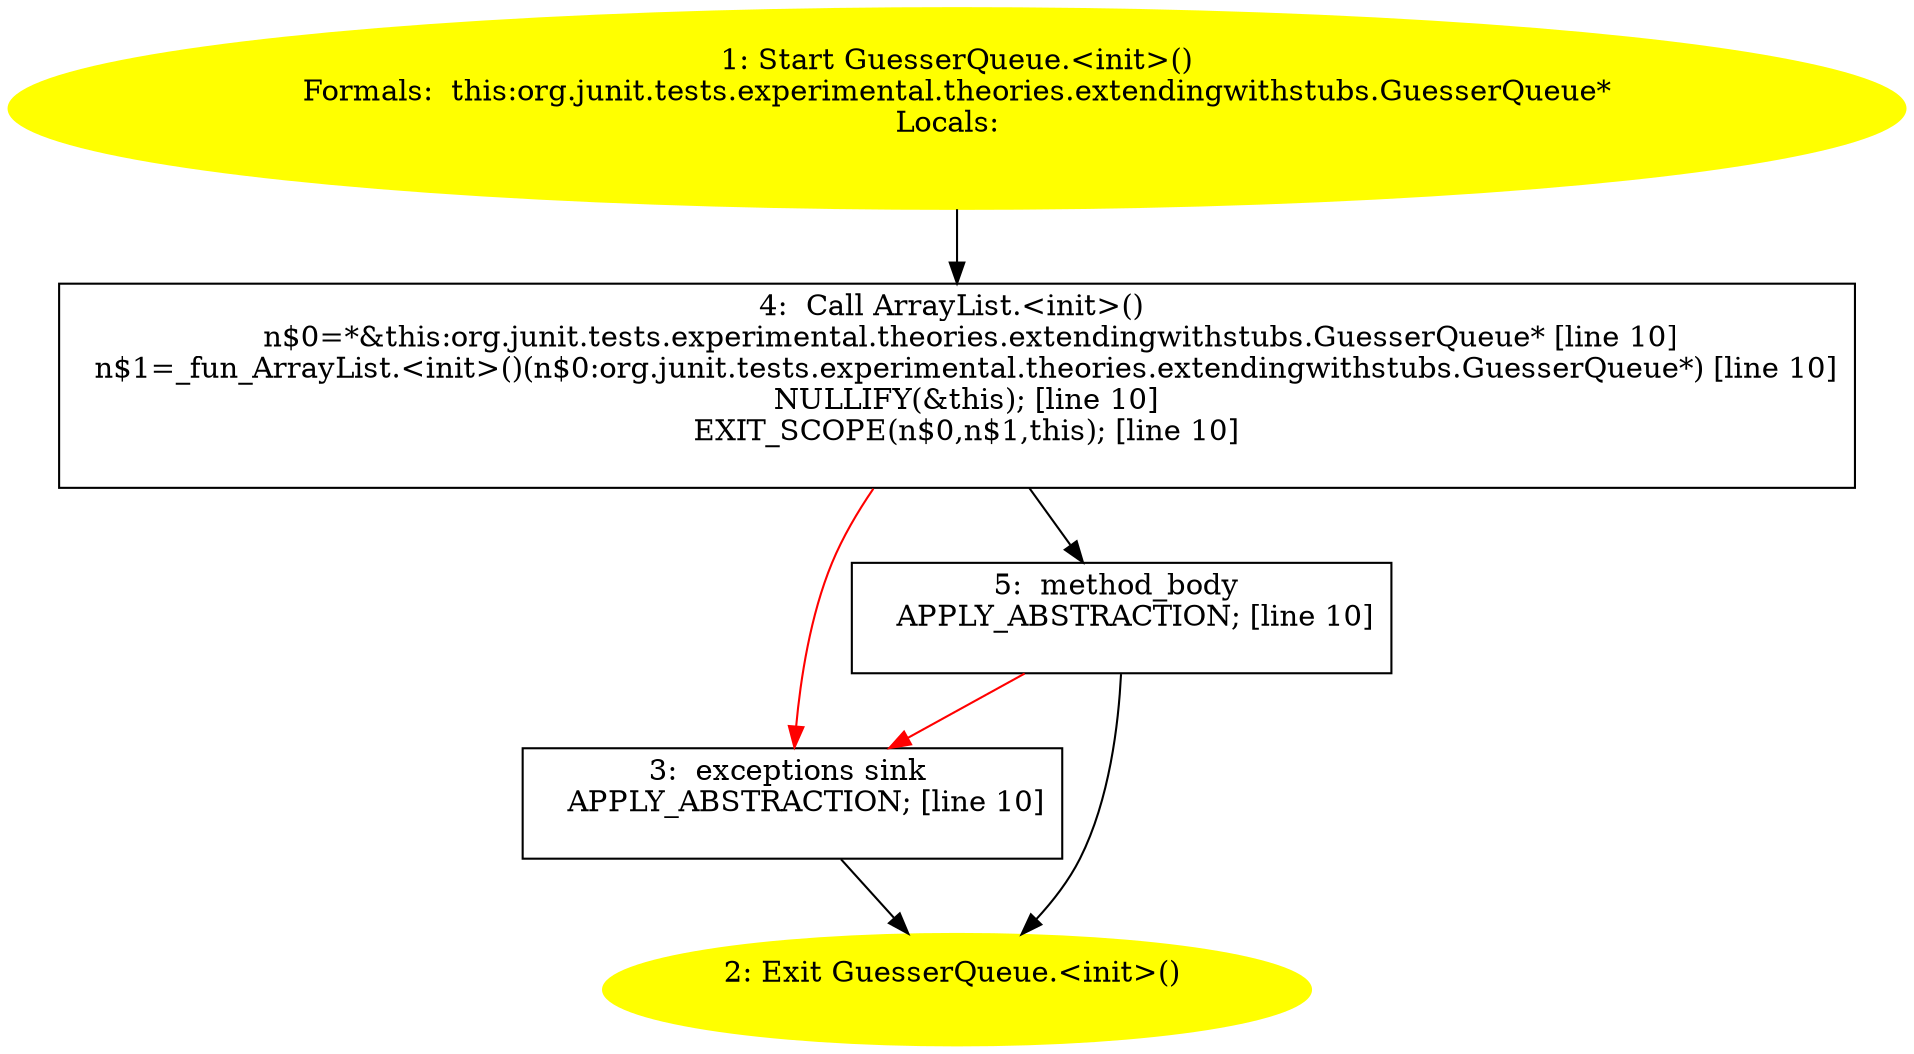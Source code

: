 /* @generated */
digraph cfg {
"org.junit.tests.experimental.theories.extendingwithstubs.GuesserQueue.<init>().6e257cd859fb4c17f128eb9755965cf2_1" [label="1: Start GuesserQueue.<init>()\nFormals:  this:org.junit.tests.experimental.theories.extendingwithstubs.GuesserQueue*\nLocals:  \n  " color=yellow style=filled]
	

	 "org.junit.tests.experimental.theories.extendingwithstubs.GuesserQueue.<init>().6e257cd859fb4c17f128eb9755965cf2_1" -> "org.junit.tests.experimental.theories.extendingwithstubs.GuesserQueue.<init>().6e257cd859fb4c17f128eb9755965cf2_4" ;
"org.junit.tests.experimental.theories.extendingwithstubs.GuesserQueue.<init>().6e257cd859fb4c17f128eb9755965cf2_2" [label="2: Exit GuesserQueue.<init>() \n  " color=yellow style=filled]
	

"org.junit.tests.experimental.theories.extendingwithstubs.GuesserQueue.<init>().6e257cd859fb4c17f128eb9755965cf2_3" [label="3:  exceptions sink \n   APPLY_ABSTRACTION; [line 10]\n " shape="box"]
	

	 "org.junit.tests.experimental.theories.extendingwithstubs.GuesserQueue.<init>().6e257cd859fb4c17f128eb9755965cf2_3" -> "org.junit.tests.experimental.theories.extendingwithstubs.GuesserQueue.<init>().6e257cd859fb4c17f128eb9755965cf2_2" ;
"org.junit.tests.experimental.theories.extendingwithstubs.GuesserQueue.<init>().6e257cd859fb4c17f128eb9755965cf2_4" [label="4:  Call ArrayList.<init>() \n   n$0=*&this:org.junit.tests.experimental.theories.extendingwithstubs.GuesserQueue* [line 10]\n  n$1=_fun_ArrayList.<init>()(n$0:org.junit.tests.experimental.theories.extendingwithstubs.GuesserQueue*) [line 10]\n  NULLIFY(&this); [line 10]\n  EXIT_SCOPE(n$0,n$1,this); [line 10]\n " shape="box"]
	

	 "org.junit.tests.experimental.theories.extendingwithstubs.GuesserQueue.<init>().6e257cd859fb4c17f128eb9755965cf2_4" -> "org.junit.tests.experimental.theories.extendingwithstubs.GuesserQueue.<init>().6e257cd859fb4c17f128eb9755965cf2_5" ;
	 "org.junit.tests.experimental.theories.extendingwithstubs.GuesserQueue.<init>().6e257cd859fb4c17f128eb9755965cf2_4" -> "org.junit.tests.experimental.theories.extendingwithstubs.GuesserQueue.<init>().6e257cd859fb4c17f128eb9755965cf2_3" [color="red" ];
"org.junit.tests.experimental.theories.extendingwithstubs.GuesserQueue.<init>().6e257cd859fb4c17f128eb9755965cf2_5" [label="5:  method_body \n   APPLY_ABSTRACTION; [line 10]\n " shape="box"]
	

	 "org.junit.tests.experimental.theories.extendingwithstubs.GuesserQueue.<init>().6e257cd859fb4c17f128eb9755965cf2_5" -> "org.junit.tests.experimental.theories.extendingwithstubs.GuesserQueue.<init>().6e257cd859fb4c17f128eb9755965cf2_2" ;
	 "org.junit.tests.experimental.theories.extendingwithstubs.GuesserQueue.<init>().6e257cd859fb4c17f128eb9755965cf2_5" -> "org.junit.tests.experimental.theories.extendingwithstubs.GuesserQueue.<init>().6e257cd859fb4c17f128eb9755965cf2_3" [color="red" ];
}
